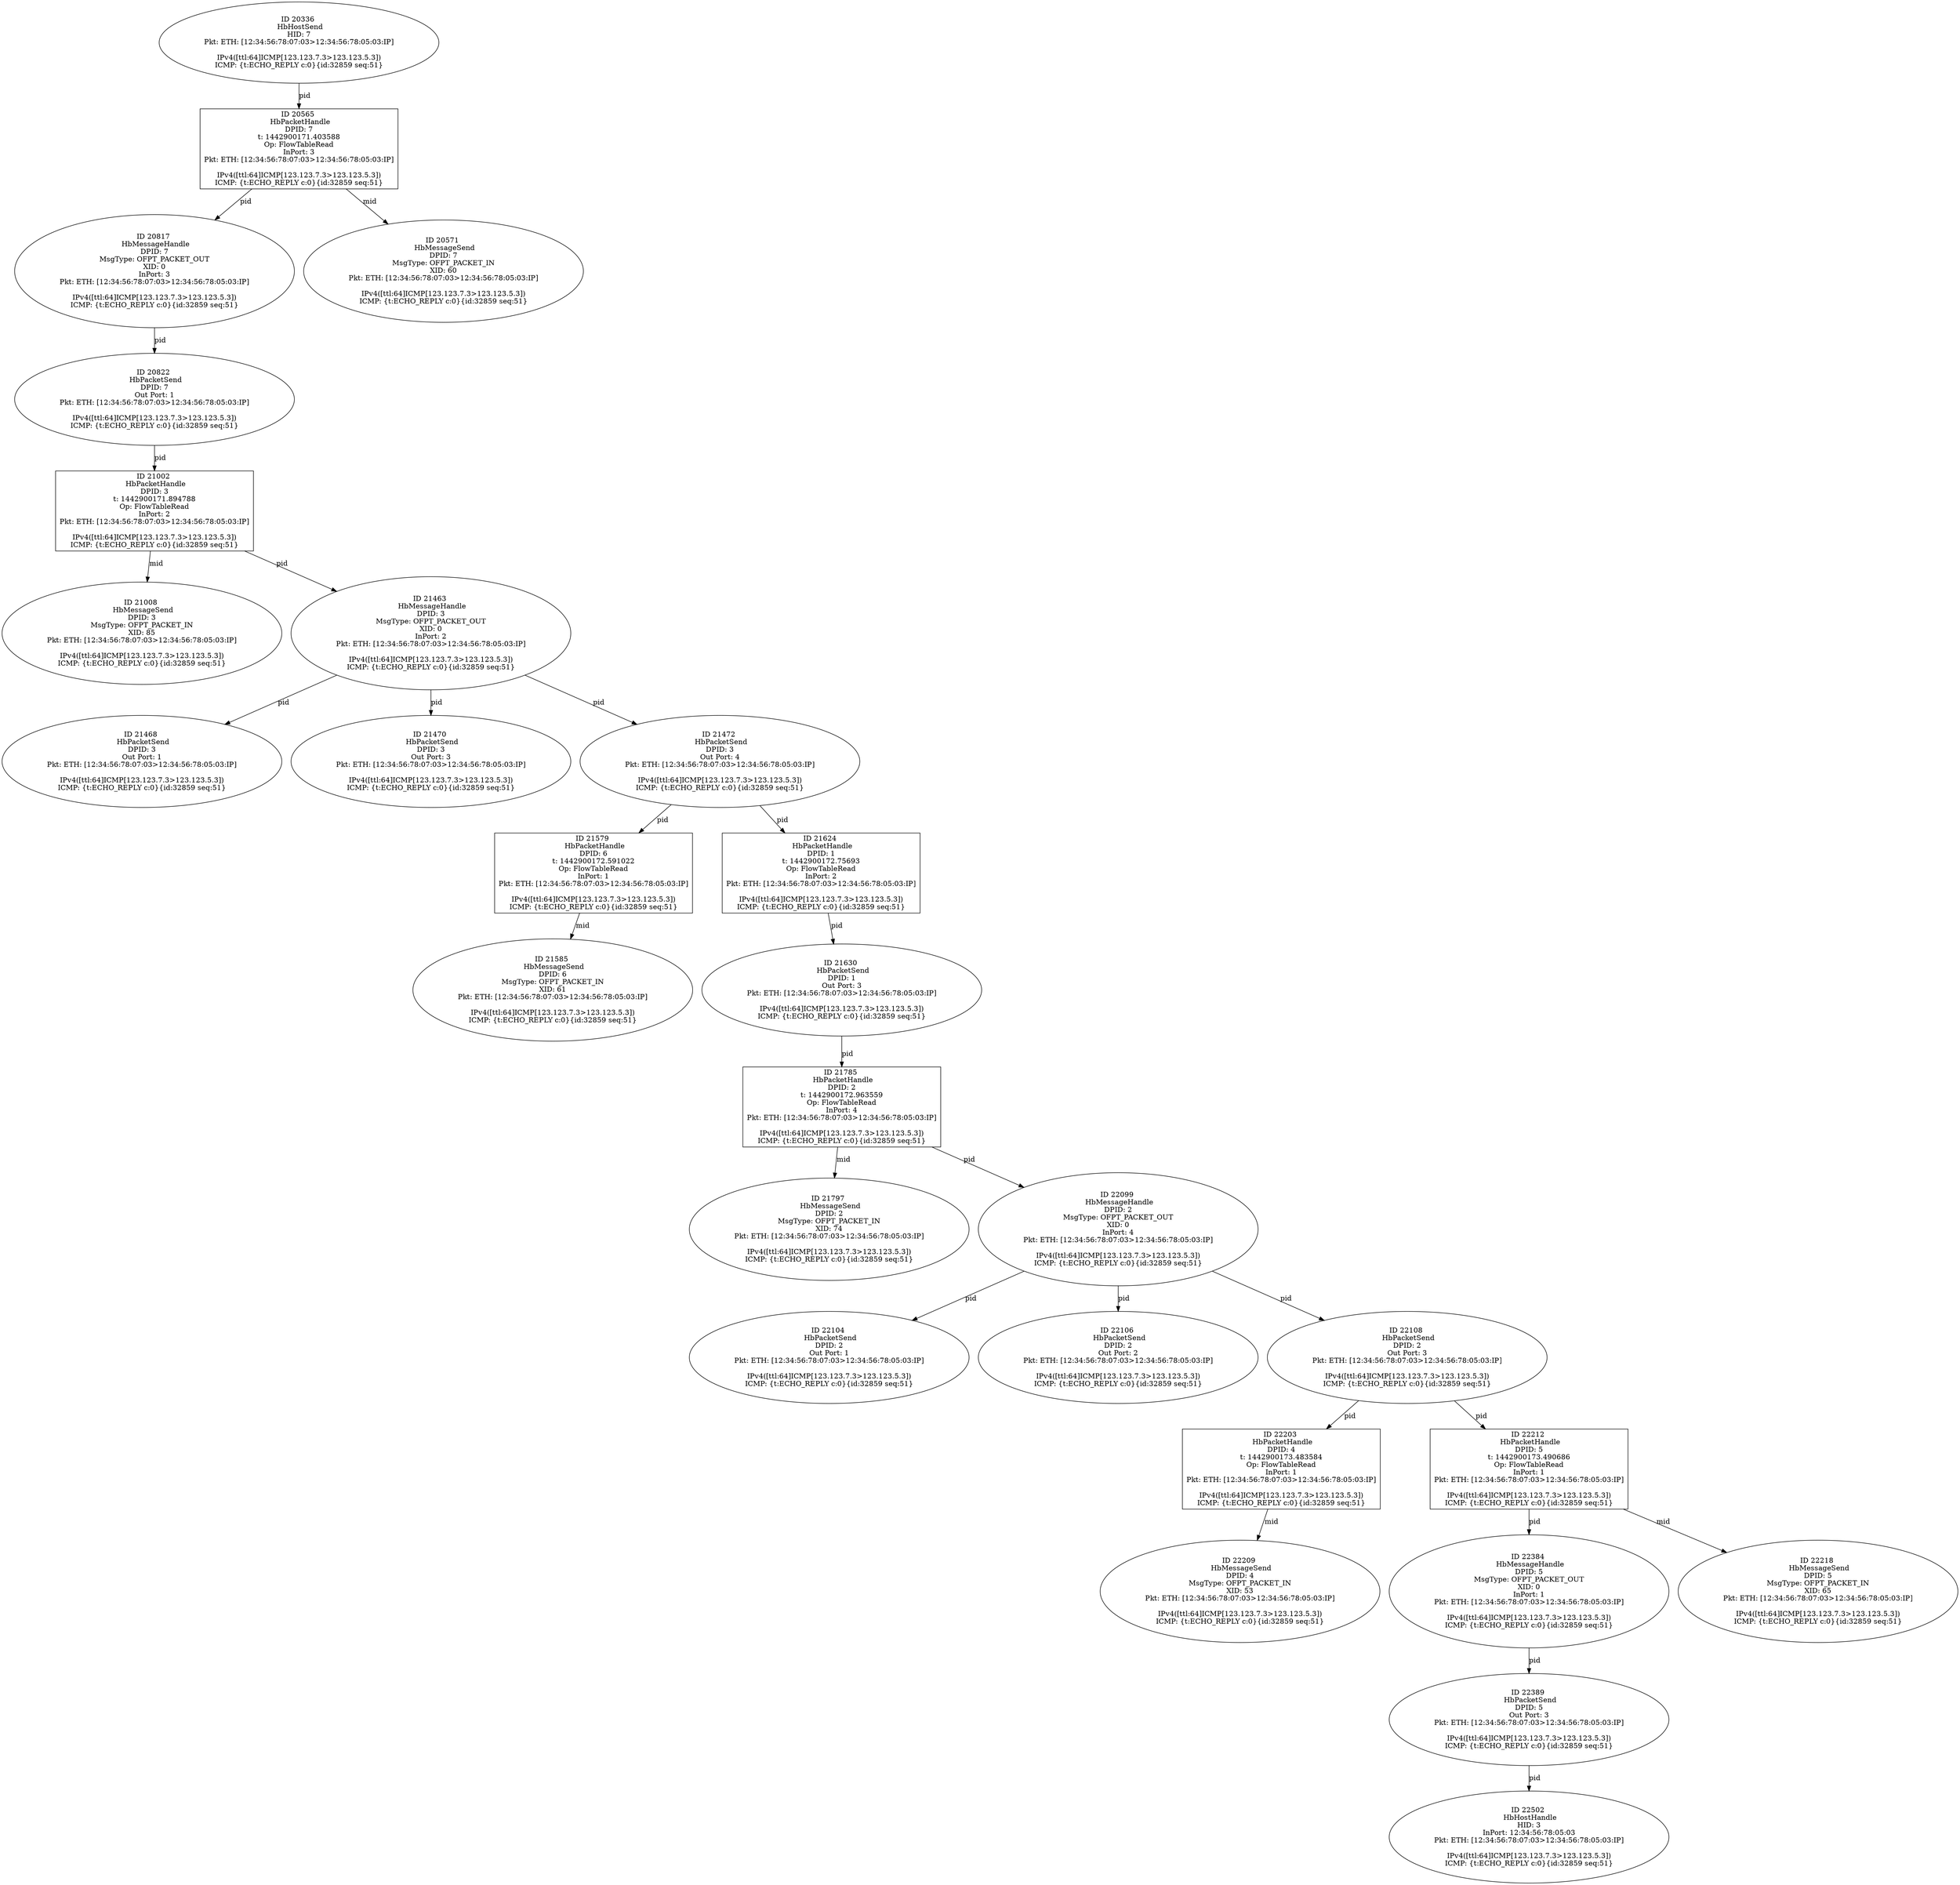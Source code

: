 strict digraph G {
21002 [shape=box, event=<hb_events.HbPacketHandle object at 0x10c72f6d0>, label="ID 21002 
 HbPacketHandle
DPID: 3
t: 1442900171.894788
Op: FlowTableRead
InPort: 2
Pkt: ETH: [12:34:56:78:07:03>12:34:56:78:05:03:IP]

IPv4([ttl:64]ICMP[123.123.7.3>123.123.5.3])
ICMP: {t:ECHO_REPLY c:0}{id:32859 seq:51}"];
21008 [shape=oval, event=<hb_events.HbMessageSend object at 0x10c744750>, label="ID 21008 
 HbMessageSend
DPID: 3
MsgType: OFPT_PACKET_IN
XID: 85
Pkt: ETH: [12:34:56:78:07:03>12:34:56:78:05:03:IP]

IPv4([ttl:64]ICMP[123.123.7.3>123.123.5.3])
ICMP: {t:ECHO_REPLY c:0}{id:32859 seq:51}"];
21785 [shape=box, event=<hb_events.HbPacketHandle object at 0x10c946990>, label="ID 21785 
 HbPacketHandle
DPID: 2
t: 1442900172.963559
Op: FlowTableRead
InPort: 4
Pkt: ETH: [12:34:56:78:07:03>12:34:56:78:05:03:IP]

IPv4([ttl:64]ICMP[123.123.7.3>123.123.5.3])
ICMP: {t:ECHO_REPLY c:0}{id:32859 seq:51}"];
22384 [shape=oval, event=<hb_events.HbMessageHandle object at 0x10cad0c50>, label="ID 22384 
 HbMessageHandle
DPID: 5
MsgType: OFPT_PACKET_OUT
XID: 0
InPort: 1
Pkt: ETH: [12:34:56:78:07:03>12:34:56:78:05:03:IP]

IPv4([ttl:64]ICMP[123.123.7.3>123.123.5.3])
ICMP: {t:ECHO_REPLY c:0}{id:32859 seq:51}"];
21797 [shape=oval, event=<hb_events.HbMessageSend object at 0x10c953250>, label="ID 21797 
 HbMessageSend
DPID: 2
MsgType: OFPT_PACKET_IN
XID: 74
Pkt: ETH: [12:34:56:78:07:03>12:34:56:78:05:03:IP]

IPv4([ttl:64]ICMP[123.123.7.3>123.123.5.3])
ICMP: {t:ECHO_REPLY c:0}{id:32859 seq:51}"];
21468 [shape=oval, event=<hb_events.HbPacketSend object at 0x10c8987d0>, label="ID 21468 
 HbPacketSend
DPID: 3
Out Port: 1
Pkt: ETH: [12:34:56:78:07:03>12:34:56:78:05:03:IP]

IPv4([ttl:64]ICMP[123.123.7.3>123.123.5.3])
ICMP: {t:ECHO_REPLY c:0}{id:32859 seq:51}"];
22203 [shape=box, event=<hb_events.HbPacketHandle object at 0x10ca55210>, label="ID 22203 
 HbPacketHandle
DPID: 4
t: 1442900173.483584
Op: FlowTableRead
InPort: 1
Pkt: ETH: [12:34:56:78:07:03>12:34:56:78:05:03:IP]

IPv4([ttl:64]ICMP[123.123.7.3>123.123.5.3])
ICMP: {t:ECHO_REPLY c:0}{id:32859 seq:51}"];
22209 [shape=oval, event=<hb_events.HbMessageSend object at 0x10ca5c490>, label="ID 22209 
 HbMessageSend
DPID: 4
MsgType: OFPT_PACKET_IN
XID: 53
Pkt: ETH: [12:34:56:78:07:03>12:34:56:78:05:03:IP]

IPv4([ttl:64]ICMP[123.123.7.3>123.123.5.3])
ICMP: {t:ECHO_REPLY c:0}{id:32859 seq:51}"];
22212 [shape=box, event=<hb_events.HbPacketHandle object at 0x10ca5c450>, label="ID 22212 
 HbPacketHandle
DPID: 5
t: 1442900173.490686
Op: FlowTableRead
InPort: 1
Pkt: ETH: [12:34:56:78:07:03>12:34:56:78:05:03:IP]

IPv4([ttl:64]ICMP[123.123.7.3>123.123.5.3])
ICMP: {t:ECHO_REPLY c:0}{id:32859 seq:51}"];
22218 [shape=oval, event=<hb_events.HbMessageSend object at 0x10ca636d0>, label="ID 22218 
 HbMessageSend
DPID: 5
MsgType: OFPT_PACKET_IN
XID: 65
Pkt: ETH: [12:34:56:78:07:03>12:34:56:78:05:03:IP]

IPv4([ttl:64]ICMP[123.123.7.3>123.123.5.3])
ICMP: {t:ECHO_REPLY c:0}{id:32859 seq:51}"];
21579 [shape=box, event=<hb_events.HbPacketHandle object at 0x10c8bd890>, label="ID 21579 
 HbPacketHandle
DPID: 6
t: 1442900172.591022
Op: FlowTableRead
InPort: 1
Pkt: ETH: [12:34:56:78:07:03>12:34:56:78:05:03:IP]

IPv4([ttl:64]ICMP[123.123.7.3>123.123.5.3])
ICMP: {t:ECHO_REPLY c:0}{id:32859 seq:51}"];
20817 [shape=oval, event=<hb_events.HbMessageHandle object at 0x10c6a16d0>, label="ID 20817 
 HbMessageHandle
DPID: 7
MsgType: OFPT_PACKET_OUT
XID: 0
InPort: 3
Pkt: ETH: [12:34:56:78:07:03>12:34:56:78:05:03:IP]

IPv4([ttl:64]ICMP[123.123.7.3>123.123.5.3])
ICMP: {t:ECHO_REPLY c:0}{id:32859 seq:51}"];
22099 [shape=oval, event=<hb_events.HbMessageHandle object at 0x10ca101d0>, label="ID 22099 
 HbMessageHandle
DPID: 2
MsgType: OFPT_PACKET_OUT
XID: 0
InPort: 4
Pkt: ETH: [12:34:56:78:07:03>12:34:56:78:05:03:IP]

IPv4([ttl:64]ICMP[123.123.7.3>123.123.5.3])
ICMP: {t:ECHO_REPLY c:0}{id:32859 seq:51}"];
20565 [shape=box, event=<hb_events.HbPacketHandle object at 0x10c635810>, label="ID 20565 
 HbPacketHandle
DPID: 7
t: 1442900171.403588
Op: FlowTableRead
InPort: 3
Pkt: ETH: [12:34:56:78:07:03>12:34:56:78:05:03:IP]

IPv4([ttl:64]ICMP[123.123.7.3>123.123.5.3])
ICMP: {t:ECHO_REPLY c:0}{id:32859 seq:51}"];
20822 [shape=oval, event=<hb_events.HbPacketSend object at 0x10c6a1510>, label="ID 20822 
 HbPacketSend
DPID: 7
Out Port: 1
Pkt: ETH: [12:34:56:78:07:03>12:34:56:78:05:03:IP]

IPv4([ttl:64]ICMP[123.123.7.3>123.123.5.3])
ICMP: {t:ECHO_REPLY c:0}{id:32859 seq:51}"];
21463 [shape=oval, event=<hb_events.HbMessageHandle object at 0x10c8982d0>, label="ID 21463 
 HbMessageHandle
DPID: 3
MsgType: OFPT_PACKET_OUT
XID: 0
InPort: 2
Pkt: ETH: [12:34:56:78:07:03>12:34:56:78:05:03:IP]

IPv4([ttl:64]ICMP[123.123.7.3>123.123.5.3])
ICMP: {t:ECHO_REPLY c:0}{id:32859 seq:51}"];
22104 [shape=oval, event=<hb_events.HbPacketSend object at 0x10ca10750>, label="ID 22104 
 HbPacketSend
DPID: 2
Out Port: 1
Pkt: ETH: [12:34:56:78:07:03>12:34:56:78:05:03:IP]

IPv4([ttl:64]ICMP[123.123.7.3>123.123.5.3])
ICMP: {t:ECHO_REPLY c:0}{id:32859 seq:51}"];
22106 [shape=oval, event=<hb_events.HbPacketSend object at 0x10ca16710>, label="ID 22106 
 HbPacketSend
DPID: 2
Out Port: 2
Pkt: ETH: [12:34:56:78:07:03>12:34:56:78:05:03:IP]

IPv4([ttl:64]ICMP[123.123.7.3>123.123.5.3])
ICMP: {t:ECHO_REPLY c:0}{id:32859 seq:51}"];
20571 [shape=oval, event=<hb_events.HbMessageSend object at 0x10c63a550>, label="ID 20571 
 HbMessageSend
DPID: 7
MsgType: OFPT_PACKET_IN
XID: 60
Pkt: ETH: [12:34:56:78:07:03>12:34:56:78:05:03:IP]

IPv4([ttl:64]ICMP[123.123.7.3>123.123.5.3])
ICMP: {t:ECHO_REPLY c:0}{id:32859 seq:51}"];
22108 [shape=oval, event=<hb_events.HbPacketSend object at 0x10ca16990>, label="ID 22108 
 HbPacketSend
DPID: 2
Out Port: 3
Pkt: ETH: [12:34:56:78:07:03>12:34:56:78:05:03:IP]

IPv4([ttl:64]ICMP[123.123.7.3>123.123.5.3])
ICMP: {t:ECHO_REPLY c:0}{id:32859 seq:51}"];
21470 [shape=oval, event=<hb_events.HbPacketSend object at 0x10c898a10>, label="ID 21470 
 HbPacketSend
DPID: 3
Out Port: 3
Pkt: ETH: [12:34:56:78:07:03>12:34:56:78:05:03:IP]

IPv4([ttl:64]ICMP[123.123.7.3>123.123.5.3])
ICMP: {t:ECHO_REPLY c:0}{id:32859 seq:51}"];
21472 [shape=oval, event=<hb_events.HbPacketSend object at 0x10c898c50>, label="ID 21472 
 HbPacketSend
DPID: 3
Out Port: 4
Pkt: ETH: [12:34:56:78:07:03>12:34:56:78:05:03:IP]

IPv4([ttl:64]ICMP[123.123.7.3>123.123.5.3])
ICMP: {t:ECHO_REPLY c:0}{id:32859 seq:51}"];
22502 [shape=oval, event=<hb_events.HbHostHandle object at 0x10cb3e150>, label="ID 22502 
 HbHostHandle
HID: 3
InPort: 12:34:56:78:05:03
Pkt: ETH: [12:34:56:78:07:03>12:34:56:78:05:03:IP]

IPv4([ttl:64]ICMP[123.123.7.3>123.123.5.3])
ICMP: {t:ECHO_REPLY c:0}{id:32859 seq:51}"];
21585 [shape=oval, event=<hb_events.HbMessageSend object at 0x10c8bdfd0>, label="ID 21585 
 HbMessageSend
DPID: 6
MsgType: OFPT_PACKET_IN
XID: 61
Pkt: ETH: [12:34:56:78:07:03>12:34:56:78:05:03:IP]

IPv4([ttl:64]ICMP[123.123.7.3>123.123.5.3])
ICMP: {t:ECHO_REPLY c:0}{id:32859 seq:51}"];
20336 [shape=oval, event=<hb_events.HbHostSend object at 0x10c59fd10>, label="ID 20336 
 HbHostSend
HID: 7
Pkt: ETH: [12:34:56:78:07:03>12:34:56:78:05:03:IP]

IPv4([ttl:64]ICMP[123.123.7.3>123.123.5.3])
ICMP: {t:ECHO_REPLY c:0}{id:32859 seq:51}"];
22389 [shape=oval, event=<hb_events.HbPacketSend object at 0x10cad7ed0>, label="ID 22389 
 HbPacketSend
DPID: 5
Out Port: 3
Pkt: ETH: [12:34:56:78:07:03>12:34:56:78:05:03:IP]

IPv4([ttl:64]ICMP[123.123.7.3>123.123.5.3])
ICMP: {t:ECHO_REPLY c:0}{id:32859 seq:51}"];
21624 [shape=box, event=<hb_events.HbPacketHandle object at 0x10c8e1790>, label="ID 21624 
 HbPacketHandle
DPID: 1
t: 1442900172.75693
Op: FlowTableRead
InPort: 2
Pkt: ETH: [12:34:56:78:07:03>12:34:56:78:05:03:IP]

IPv4([ttl:64]ICMP[123.123.7.3>123.123.5.3])
ICMP: {t:ECHO_REPLY c:0}{id:32859 seq:51}"];
21630 [shape=oval, event=<hb_events.HbPacketSend object at 0x10c8e1b50>, label="ID 21630 
 HbPacketSend
DPID: 1
Out Port: 3
Pkt: ETH: [12:34:56:78:07:03>12:34:56:78:05:03:IP]

IPv4([ttl:64]ICMP[123.123.7.3>123.123.5.3])
ICMP: {t:ECHO_REPLY c:0}{id:32859 seq:51}"];
21002 -> 21008  [rel=mid, label=mid];
21002 -> 21463  [rel=pid, label=pid];
21785 -> 22099  [rel=pid, label=pid];
21785 -> 21797  [rel=mid, label=mid];
20336 -> 20565  [rel=pid, label=pid];
22203 -> 22209  [rel=mid, label=mid];
22212 -> 22384  [rel=pid, label=pid];
22212 -> 22218  [rel=mid, label=mid];
21579 -> 21585  [rel=mid, label=mid];
20817 -> 20822  [rel=pid, label=pid];
22099 -> 22104  [rel=pid, label=pid];
22099 -> 22106  [rel=pid, label=pid];
22099 -> 22108  [rel=pid, label=pid];
20565 -> 20817  [rel=pid, label=pid];
20565 -> 20571  [rel=mid, label=mid];
20822 -> 21002  [rel=pid, label=pid];
21463 -> 21472  [rel=pid, label=pid];
21463 -> 21468  [rel=pid, label=pid];
21463 -> 21470  [rel=pid, label=pid];
22108 -> 22203  [rel=pid, label=pid];
22108 -> 22212  [rel=pid, label=pid];
21472 -> 21624  [rel=pid, label=pid];
21472 -> 21579  [rel=pid, label=pid];
22384 -> 22389  [rel=pid, label=pid];
22389 -> 22502  [rel=pid, label=pid];
21624 -> 21630  [rel=pid, label=pid];
21630 -> 21785  [rel=pid, label=pid];
}
